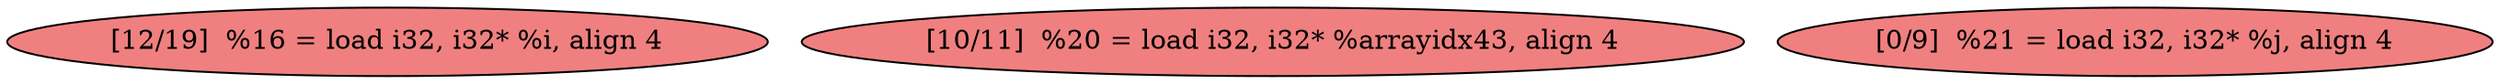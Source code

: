 
digraph G {


node543 [fillcolor=lightcoral,label="[12/19]  %16 = load i32, i32* %i, align 4",shape=ellipse,style=filled ]
node541 [fillcolor=lightcoral,label="[10/11]  %20 = load i32, i32* %arrayidx43, align 4",shape=ellipse,style=filled ]
node542 [fillcolor=lightcoral,label="[0/9]  %21 = load i32, i32* %j, align 4",shape=ellipse,style=filled ]



}
